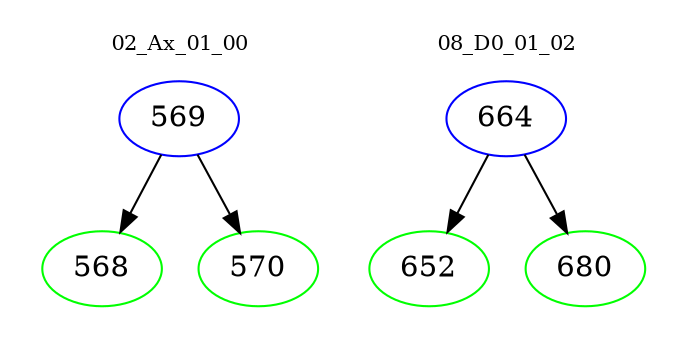digraph{
subgraph cluster_0 {
color = white
label = "02_Ax_01_00";
fontsize=10;
T0_569 [label="569", color="blue"]
T0_569 -> T0_568 [color="black"]
T0_568 [label="568", color="green"]
T0_569 -> T0_570 [color="black"]
T0_570 [label="570", color="green"]
}
subgraph cluster_1 {
color = white
label = "08_D0_01_02";
fontsize=10;
T1_664 [label="664", color="blue"]
T1_664 -> T1_652 [color="black"]
T1_652 [label="652", color="green"]
T1_664 -> T1_680 [color="black"]
T1_680 [label="680", color="green"]
}
}
